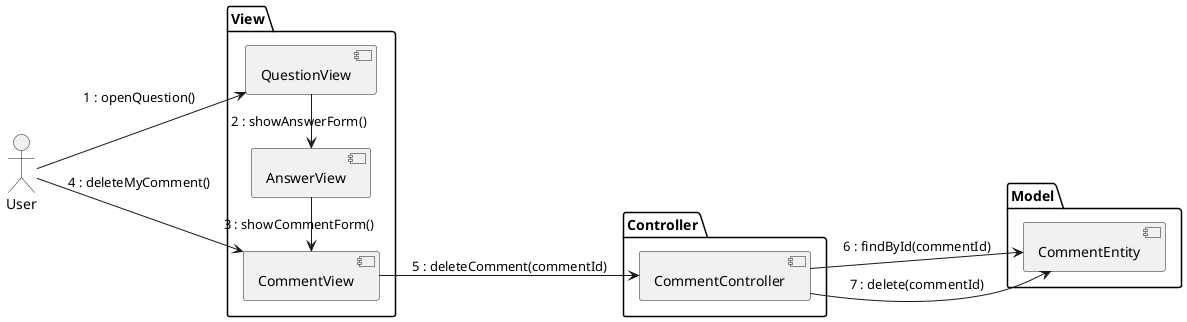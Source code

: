 @startuml

left to right direction

actor User

package View {
    [QuestionView]
    [AnswerView]
    [CommentView]
}

package Controller {
    [CommentController]
}

package Model {
    [CommentEntity]
}

User --> [QuestionView] : 1 : openQuestion()
[QuestionView] -left-> [AnswerView] : 2 : showAnswerForm()
[AnswerView] -left-> [CommentView] : 3 : showCommentForm()
User --> [CommentView] : 4 : deleteMyComment()
[CommentView] --> [CommentController] : 5 : deleteComment(commentId)

[CommentController] --> [CommentEntity] : 6 : findById(commentId)
[CommentController] --> [CommentEntity] : 7 : delete(commentId)

@enduml
